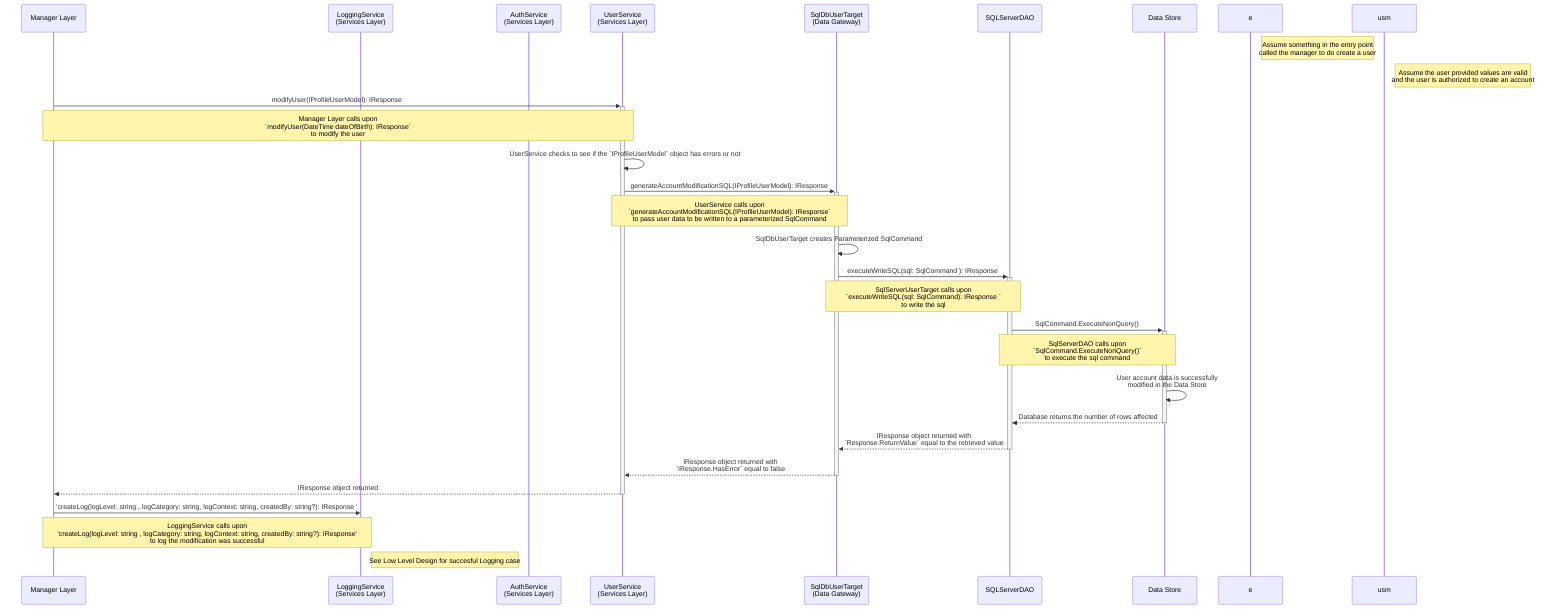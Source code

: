 sequenceDiagram

    # MethodName(varaibleName : dataType) : ReturnType

    participant ml as Manager Layer
    participant ls as LoggingService<br>(Services Layer)
    participant as as AuthService<br>(Services Layer)
    participant uc as UserService<br>(Services Layer)
    participant dg as SqlDbUserTarget<br>(Data Gateway)
    participant da as SQLServerDAO
    participant ds as Data Store

    Note Right of e: Assume something in the entry point<br>called the manager to do create a user
    Note Right of usm: Assume the user provided values are valid<br>and the user is authorized to create an account

    ml->>+uc:  modifyUser(IProfileUserModel): IResponse
        Note over ml,uc: Manager Layer calls upon<br>`modifyUser(DateTime dateOfBirth): IResponse`<br>to modify the user

    # UserService should check/ validate data passed through
    uc->>uc: UserService checks to see if the `IProfileUserModel` object has errors or not

    # Modify the user
     uc->>+dg: generateAccountModificationSQL(IProfileUserModel): IResponse
     Note over uc,dg: UserService calls upon<br>`generateAccountModificationSQL(IProfileUserModel): IResponse`<br>to pass user data to be written to a parameterized SqlCommand

    dg->>dg: SqlDbUserTarget creates Parameterized SqlCommand

    dg->>+da:  executeWriteSQL(sql: SqlCommand ): IResponse
    Note over dg,da: SqlServerUserTarget calls upon<br>`executeWriteSQL(sql: SqlCommand): IResponse `<br>to write the sql

    da->>+ds: SqlCommand.ExecuteNonQuery()
    Note over da,ds: SqlServerDAO calls upon<br>`SqlCommand.ExecuteNonQuery()`<br>to execute the sql command

    ds->>ds: User account data is successfully<br>modified in the Data Store

    ds-->>-da: Database returns the number of rows affected

    da-->>-dg: IResponse object returned with<br>`Response.ReturnValue` equal to the retrieved value

    dg-->>-uc: IResponse object returned with<br>`IResponse.HasError` equal to false

    uc-->>-ml: IResponse object returned

    ml ->> ls: 'createLog(logLevel: string , logCategory: string, logContext: string, createdBy: string?): IResponse '
         Note over ml,ls: LoggingService calls upon<br>'createLog(logLevel: string , logCategory: string, logContext: string, createdBy: string?): IResponse'<br> to log the modification was successful
         Note right of ls: See Low Level Design for succesful Logging case